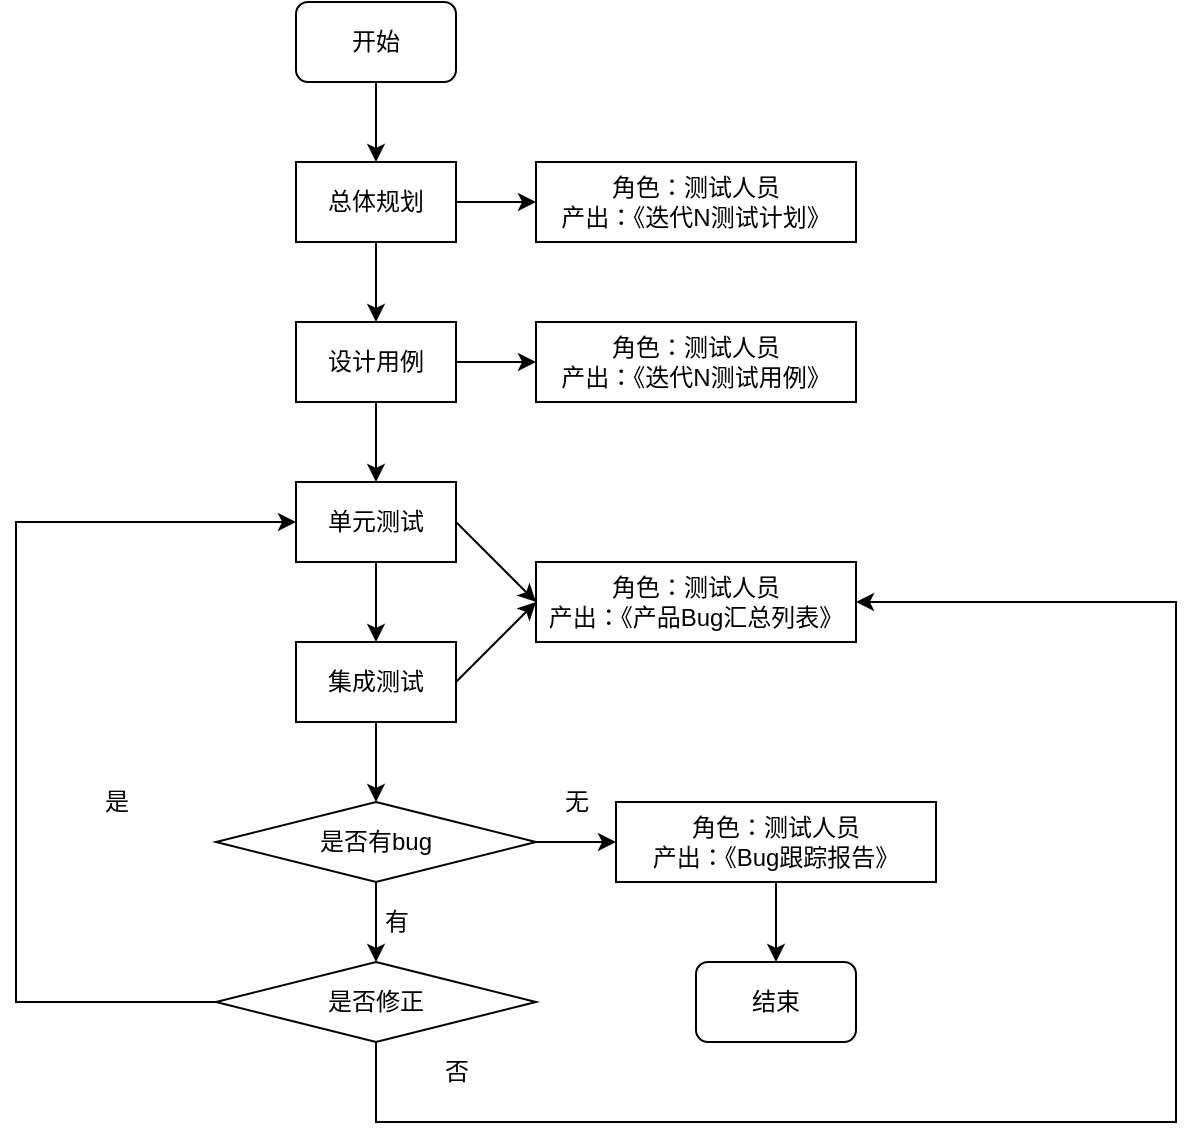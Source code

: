<mxfile version="20.6.2" type="device"><diagram id="C5RBs43oDa-KdzZeNtuy" name="Page-1"><mxGraphModel dx="1264" dy="604" grid="1" gridSize="10" guides="1" tooltips="1" connect="1" arrows="1" fold="1" page="1" pageScale="1" pageWidth="827" pageHeight="1169" math="0" shadow="0"><root><mxCell id="WIyWlLk6GJQsqaUBKTNV-0"/><mxCell id="WIyWlLk6GJQsqaUBKTNV-1" parent="WIyWlLk6GJQsqaUBKTNV-0"/><mxCell id="TC1_VyE0crsINwLzc-VQ-13" value="" style="edgeStyle=orthogonalEdgeStyle;rounded=0;orthogonalLoop=1;jettySize=auto;html=1;" edge="1" parent="WIyWlLk6GJQsqaUBKTNV-1" source="TC1_VyE0crsINwLzc-VQ-0" target="TC1_VyE0crsINwLzc-VQ-1"><mxGeometry relative="1" as="geometry"/></mxCell><mxCell id="TC1_VyE0crsINwLzc-VQ-0" value="开始" style="rounded=1;whiteSpace=wrap;html=1;" vertex="1" parent="WIyWlLk6GJQsqaUBKTNV-1"><mxGeometry x="360" y="40" width="80" height="40" as="geometry"/></mxCell><mxCell id="TC1_VyE0crsINwLzc-VQ-14" value="" style="edgeStyle=orthogonalEdgeStyle;rounded=0;orthogonalLoop=1;jettySize=auto;html=1;" edge="1" parent="WIyWlLk6GJQsqaUBKTNV-1" source="TC1_VyE0crsINwLzc-VQ-1" target="TC1_VyE0crsINwLzc-VQ-4"><mxGeometry relative="1" as="geometry"/></mxCell><mxCell id="TC1_VyE0crsINwLzc-VQ-27" value="" style="edgeStyle=orthogonalEdgeStyle;rounded=0;orthogonalLoop=1;jettySize=auto;html=1;" edge="1" parent="WIyWlLk6GJQsqaUBKTNV-1" source="TC1_VyE0crsINwLzc-VQ-1" target="TC1_VyE0crsINwLzc-VQ-2"><mxGeometry relative="1" as="geometry"/></mxCell><mxCell id="TC1_VyE0crsINwLzc-VQ-1" value="总体规划" style="rounded=0;whiteSpace=wrap;html=1;" vertex="1" parent="WIyWlLk6GJQsqaUBKTNV-1"><mxGeometry x="360" y="120" width="80" height="40" as="geometry"/></mxCell><mxCell id="TC1_VyE0crsINwLzc-VQ-2" value="角色：测试人员&lt;br&gt;产出：《迭代N测试计划》" style="rounded=0;whiteSpace=wrap;html=1;" vertex="1" parent="WIyWlLk6GJQsqaUBKTNV-1"><mxGeometry x="480" y="120" width="160" height="40" as="geometry"/></mxCell><mxCell id="TC1_VyE0crsINwLzc-VQ-15" value="" style="edgeStyle=orthogonalEdgeStyle;rounded=0;orthogonalLoop=1;jettySize=auto;html=1;" edge="1" parent="WIyWlLk6GJQsqaUBKTNV-1" source="TC1_VyE0crsINwLzc-VQ-4" target="TC1_VyE0crsINwLzc-VQ-6"><mxGeometry relative="1" as="geometry"/></mxCell><mxCell id="TC1_VyE0crsINwLzc-VQ-26" value="" style="edgeStyle=orthogonalEdgeStyle;rounded=0;orthogonalLoop=1;jettySize=auto;html=1;" edge="1" parent="WIyWlLk6GJQsqaUBKTNV-1" source="TC1_VyE0crsINwLzc-VQ-4" target="TC1_VyE0crsINwLzc-VQ-5"><mxGeometry relative="1" as="geometry"/></mxCell><mxCell id="TC1_VyE0crsINwLzc-VQ-4" value="设计用例" style="rounded=0;whiteSpace=wrap;html=1;" vertex="1" parent="WIyWlLk6GJQsqaUBKTNV-1"><mxGeometry x="360" y="200" width="80" height="40" as="geometry"/></mxCell><mxCell id="TC1_VyE0crsINwLzc-VQ-5" value="角色：测试人员&lt;br&gt;产出：《迭代N测试用例》" style="rounded=0;whiteSpace=wrap;html=1;" vertex="1" parent="WIyWlLk6GJQsqaUBKTNV-1"><mxGeometry x="480" y="200" width="160" height="40" as="geometry"/></mxCell><mxCell id="TC1_VyE0crsINwLzc-VQ-16" value="" style="edgeStyle=orthogonalEdgeStyle;rounded=0;orthogonalLoop=1;jettySize=auto;html=1;" edge="1" parent="WIyWlLk6GJQsqaUBKTNV-1" source="TC1_VyE0crsINwLzc-VQ-6" target="TC1_VyE0crsINwLzc-VQ-7"><mxGeometry relative="1" as="geometry"/></mxCell><mxCell id="TC1_VyE0crsINwLzc-VQ-6" value="单元测试" style="rounded=0;whiteSpace=wrap;html=1;" vertex="1" parent="WIyWlLk6GJQsqaUBKTNV-1"><mxGeometry x="360" y="280" width="80" height="40" as="geometry"/></mxCell><mxCell id="TC1_VyE0crsINwLzc-VQ-19" value="" style="edgeStyle=orthogonalEdgeStyle;rounded=0;orthogonalLoop=1;jettySize=auto;html=1;" edge="1" parent="WIyWlLk6GJQsqaUBKTNV-1" source="TC1_VyE0crsINwLzc-VQ-7" target="TC1_VyE0crsINwLzc-VQ-18"><mxGeometry relative="1" as="geometry"/></mxCell><mxCell id="TC1_VyE0crsINwLzc-VQ-7" value="集成测试" style="rounded=0;whiteSpace=wrap;html=1;" vertex="1" parent="WIyWlLk6GJQsqaUBKTNV-1"><mxGeometry x="360" y="360" width="80" height="40" as="geometry"/></mxCell><mxCell id="TC1_VyE0crsINwLzc-VQ-8" value="角色：测试人员&lt;br&gt;产出：《产品Bug汇总列表》" style="rounded=0;whiteSpace=wrap;html=1;" vertex="1" parent="WIyWlLk6GJQsqaUBKTNV-1"><mxGeometry x="480" y="320" width="160" height="40" as="geometry"/></mxCell><mxCell id="TC1_VyE0crsINwLzc-VQ-9" value="结束" style="rounded=1;whiteSpace=wrap;html=1;" vertex="1" parent="WIyWlLk6GJQsqaUBKTNV-1"><mxGeometry x="560" y="520" width="80" height="40" as="geometry"/></mxCell><mxCell id="TC1_VyE0crsINwLzc-VQ-32" value="" style="edgeStyle=orthogonalEdgeStyle;rounded=0;orthogonalLoop=1;jettySize=auto;html=1;entryX=1;entryY=0.5;entryDx=0;entryDy=0;" edge="1" parent="WIyWlLk6GJQsqaUBKTNV-1" source="TC1_VyE0crsINwLzc-VQ-10" target="TC1_VyE0crsINwLzc-VQ-8"><mxGeometry relative="1" as="geometry"><mxPoint x="770" y="300" as="targetPoint"/><Array as="points"><mxPoint x="400" y="600"/><mxPoint x="800" y="600"/><mxPoint x="800" y="340"/></Array></mxGeometry></mxCell><mxCell id="TC1_VyE0crsINwLzc-VQ-10" value="是否修正" style="rhombus;whiteSpace=wrap;html=1;" vertex="1" parent="WIyWlLk6GJQsqaUBKTNV-1"><mxGeometry x="320" y="520" width="160" height="40" as="geometry"/></mxCell><mxCell id="TC1_VyE0crsINwLzc-VQ-11" value="" style="endArrow=classic;html=1;rounded=0;exitX=0;exitY=0.5;exitDx=0;exitDy=0;entryX=0;entryY=0.5;entryDx=0;entryDy=0;" edge="1" parent="WIyWlLk6GJQsqaUBKTNV-1" source="TC1_VyE0crsINwLzc-VQ-10" target="TC1_VyE0crsINwLzc-VQ-6"><mxGeometry width="50" height="50" relative="1" as="geometry"><mxPoint x="390" y="320" as="sourcePoint"/><mxPoint x="440" y="270" as="targetPoint"/><Array as="points"><mxPoint x="220" y="540"/><mxPoint x="220" y="300"/></Array></mxGeometry></mxCell><mxCell id="TC1_VyE0crsINwLzc-VQ-12" value="是" style="text;html=1;align=center;verticalAlign=middle;resizable=0;points=[];autosize=1;strokeColor=none;fillColor=none;" vertex="1" parent="WIyWlLk6GJQsqaUBKTNV-1"><mxGeometry x="250" y="425" width="40" height="30" as="geometry"/></mxCell><mxCell id="TC1_VyE0crsINwLzc-VQ-21" value="" style="edgeStyle=orthogonalEdgeStyle;rounded=0;orthogonalLoop=1;jettySize=auto;html=1;" edge="1" parent="WIyWlLk6GJQsqaUBKTNV-1" source="TC1_VyE0crsINwLzc-VQ-18" target="TC1_VyE0crsINwLzc-VQ-10"><mxGeometry relative="1" as="geometry"/></mxCell><mxCell id="TC1_VyE0crsINwLzc-VQ-23" value="" style="edgeStyle=orthogonalEdgeStyle;rounded=0;orthogonalLoop=1;jettySize=auto;html=1;" edge="1" parent="WIyWlLk6GJQsqaUBKTNV-1" source="TC1_VyE0crsINwLzc-VQ-18" target="TC1_VyE0crsINwLzc-VQ-20"><mxGeometry relative="1" as="geometry"/></mxCell><mxCell id="TC1_VyE0crsINwLzc-VQ-18" value="是否有bug" style="rhombus;whiteSpace=wrap;html=1;" vertex="1" parent="WIyWlLk6GJQsqaUBKTNV-1"><mxGeometry x="320" y="440" width="160" height="40" as="geometry"/></mxCell><mxCell id="TC1_VyE0crsINwLzc-VQ-25" value="" style="edgeStyle=orthogonalEdgeStyle;rounded=0;orthogonalLoop=1;jettySize=auto;html=1;" edge="1" parent="WIyWlLk6GJQsqaUBKTNV-1" source="TC1_VyE0crsINwLzc-VQ-20" target="TC1_VyE0crsINwLzc-VQ-9"><mxGeometry relative="1" as="geometry"/></mxCell><mxCell id="TC1_VyE0crsINwLzc-VQ-20" value="角色：测试人员&lt;br&gt;产出：《Bug跟踪报告》" style="rounded=0;whiteSpace=wrap;html=1;" vertex="1" parent="WIyWlLk6GJQsqaUBKTNV-1"><mxGeometry x="520" y="440" width="160" height="40" as="geometry"/></mxCell><mxCell id="TC1_VyE0crsINwLzc-VQ-22" value="有" style="text;html=1;align=center;verticalAlign=middle;resizable=0;points=[];autosize=1;strokeColor=none;fillColor=none;" vertex="1" parent="WIyWlLk6GJQsqaUBKTNV-1"><mxGeometry x="390" y="485" width="40" height="30" as="geometry"/></mxCell><mxCell id="TC1_VyE0crsINwLzc-VQ-24" value="无" style="text;html=1;align=center;verticalAlign=middle;resizable=0;points=[];autosize=1;strokeColor=none;fillColor=none;" vertex="1" parent="WIyWlLk6GJQsqaUBKTNV-1"><mxGeometry x="480" y="425" width="40" height="30" as="geometry"/></mxCell><mxCell id="TC1_VyE0crsINwLzc-VQ-28" value="" style="endArrow=classic;html=1;rounded=0;entryX=0;entryY=0.5;entryDx=0;entryDy=0;exitX=1;exitY=0.5;exitDx=0;exitDy=0;" edge="1" parent="WIyWlLk6GJQsqaUBKTNV-1" source="TC1_VyE0crsINwLzc-VQ-7" target="TC1_VyE0crsINwLzc-VQ-8"><mxGeometry width="50" height="50" relative="1" as="geometry"><mxPoint x="390" y="420" as="sourcePoint"/><mxPoint x="440" y="370" as="targetPoint"/></mxGeometry></mxCell><mxCell id="TC1_VyE0crsINwLzc-VQ-30" value="" style="endArrow=classic;html=1;rounded=0;exitX=1;exitY=0.5;exitDx=0;exitDy=0;entryX=0;entryY=0.5;entryDx=0;entryDy=0;" edge="1" parent="WIyWlLk6GJQsqaUBKTNV-1" source="TC1_VyE0crsINwLzc-VQ-6" target="TC1_VyE0crsINwLzc-VQ-8"><mxGeometry width="50" height="50" relative="1" as="geometry"><mxPoint x="390" y="420" as="sourcePoint"/><mxPoint x="440" y="370" as="targetPoint"/></mxGeometry></mxCell><mxCell id="TC1_VyE0crsINwLzc-VQ-33" value="否" style="text;html=1;align=center;verticalAlign=middle;resizable=0;points=[];autosize=1;strokeColor=none;fillColor=none;" vertex="1" parent="WIyWlLk6GJQsqaUBKTNV-1"><mxGeometry x="420" y="560" width="40" height="30" as="geometry"/></mxCell></root></mxGraphModel></diagram></mxfile>